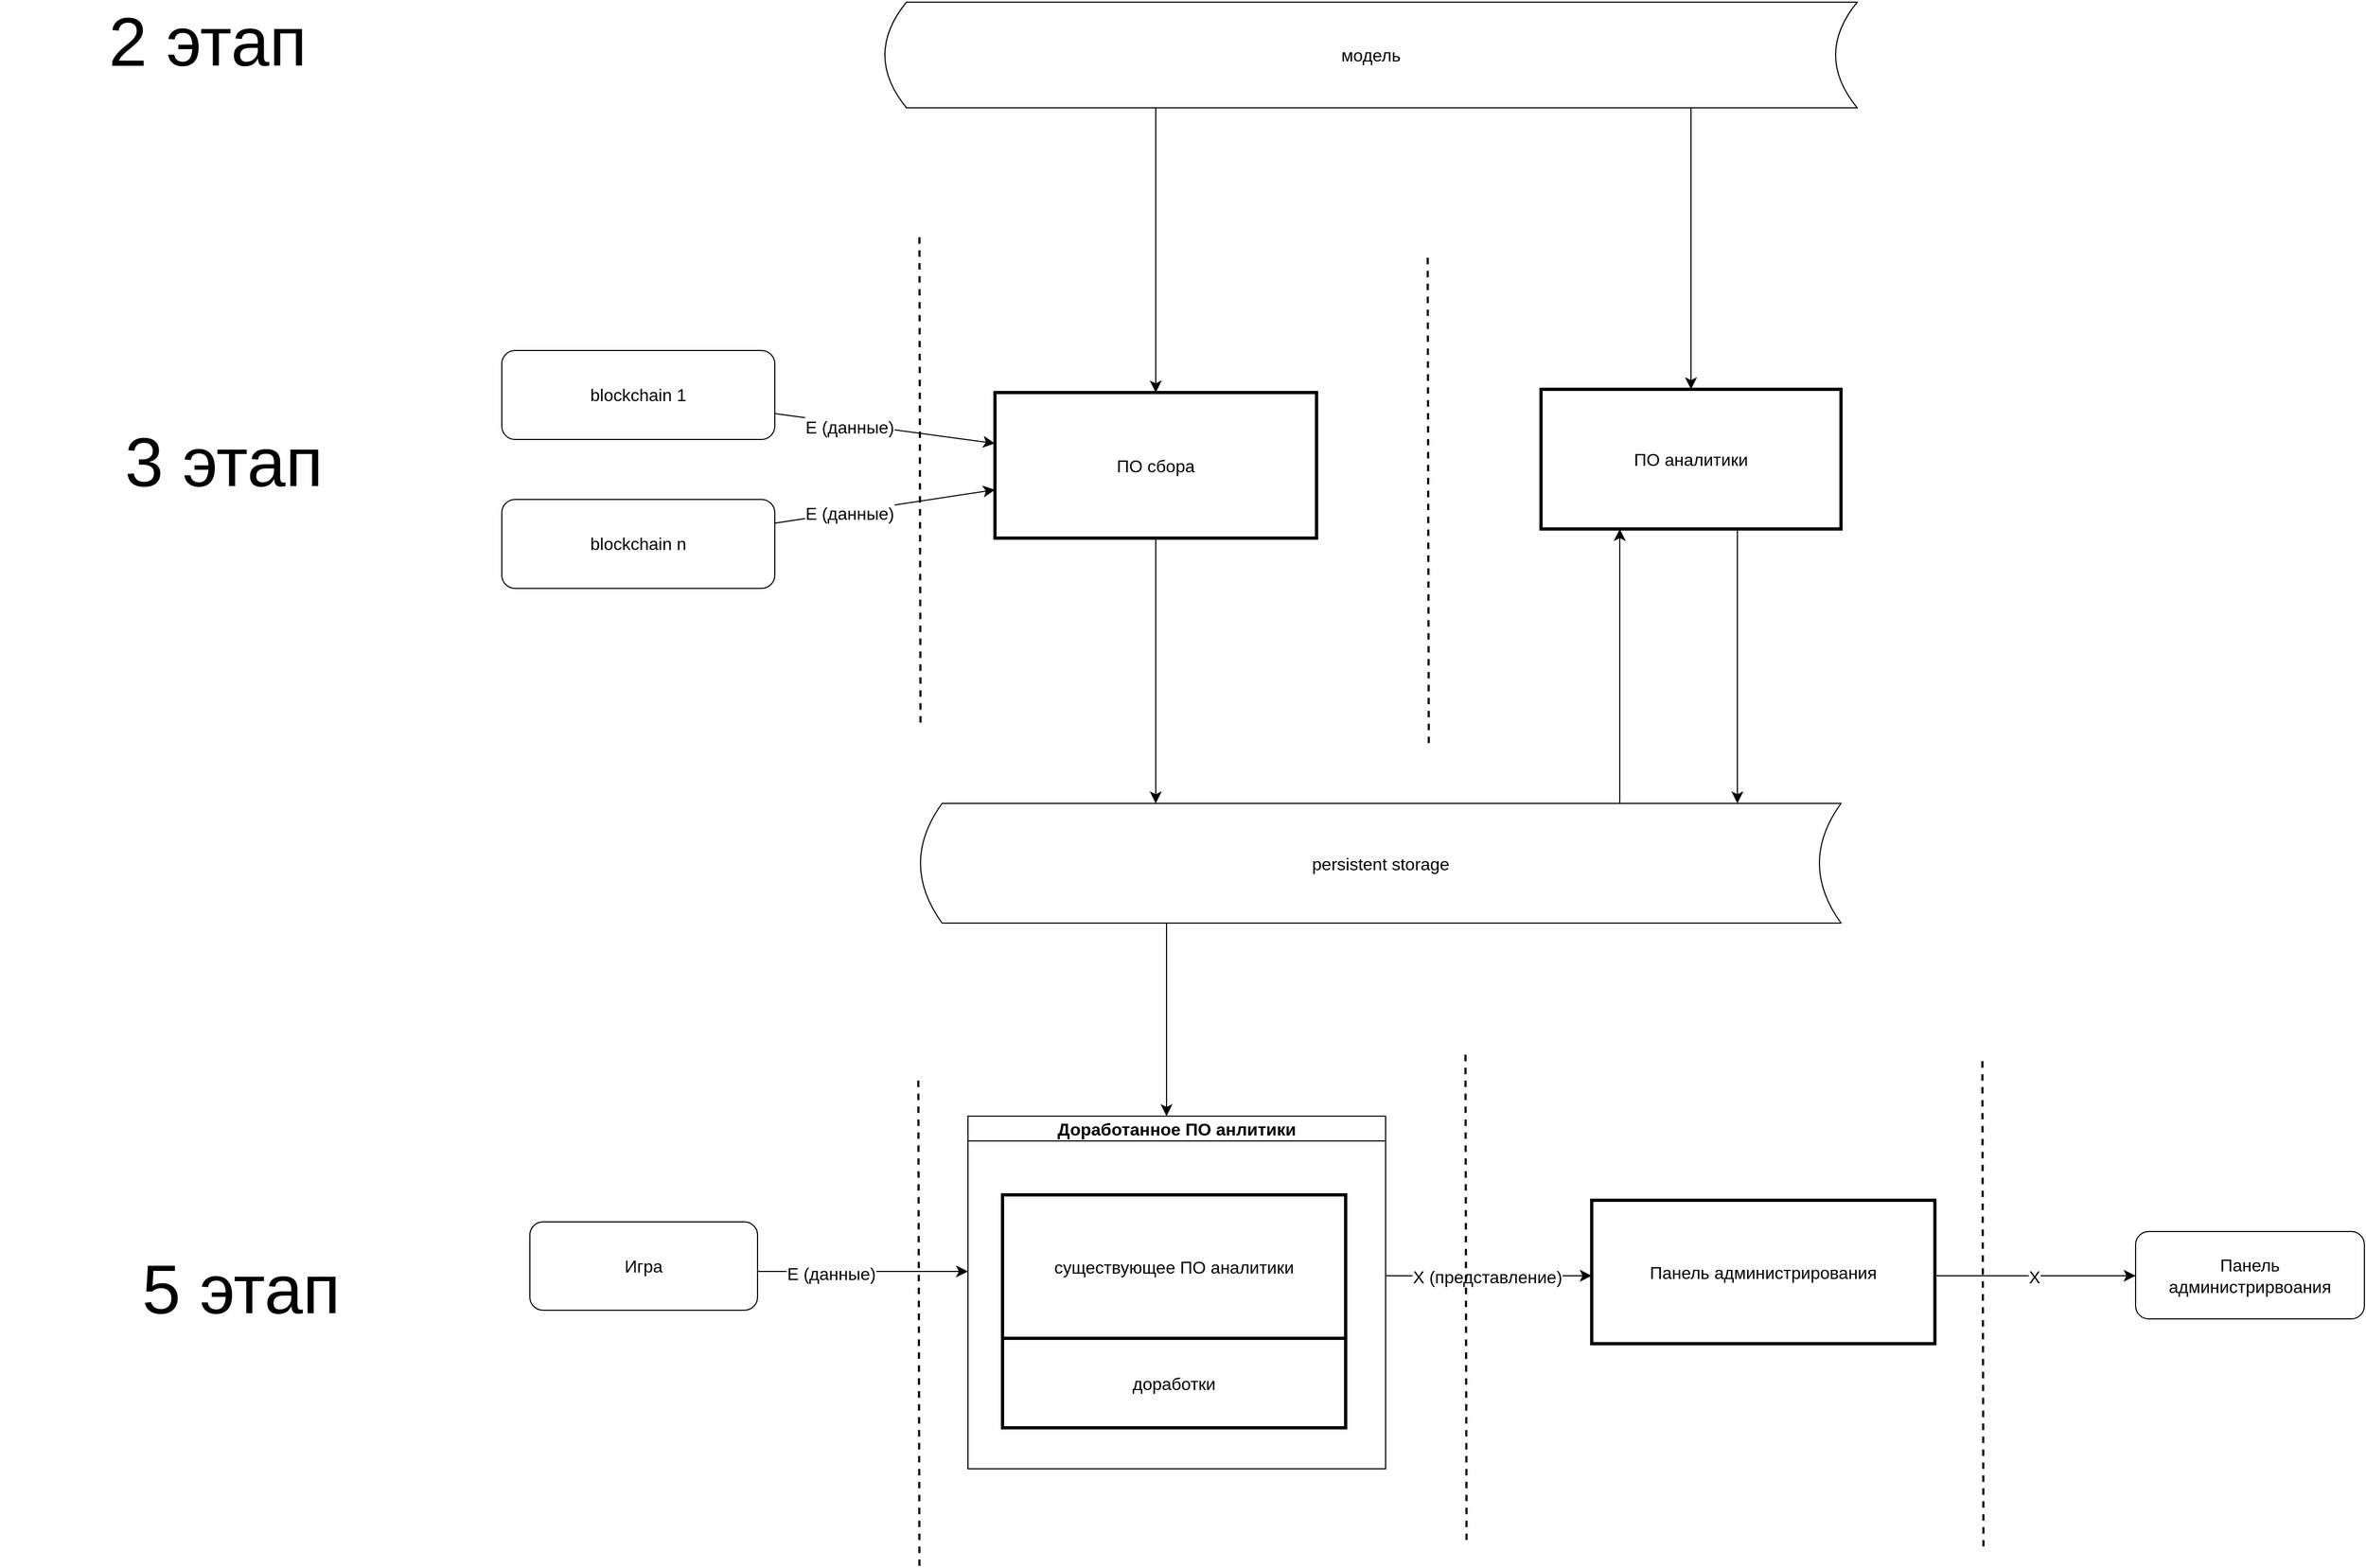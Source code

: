 <mxfile version="21.1.7" type="github">
  <diagram name="Страница 1" id="xeV2qMJRbDBGLSl03ngG">
    <mxGraphModel dx="5185" dy="2833" grid="0" gridSize="10" guides="1" tooltips="1" connect="1" arrows="1" fold="1" page="0" pageScale="1" pageWidth="1169" pageHeight="827" math="0" shadow="0">
      <root>
        <mxCell id="0" />
        <mxCell id="1" parent="0" />
        <mxCell id="aZ56e61Ap_UxTNbySK6G-48" style="edgeStyle=elbowEdgeStyle;rounded=0;orthogonalLoop=1;jettySize=auto;html=1;fontSize=12;startSize=8;endSize=8;startArrow=classic;startFill=1;endArrow=none;endFill=0;elbow=vertical;" edge="1" parent="1" source="aZ56e61Ap_UxTNbySK6G-60" target="aZ56e61Ap_UxTNbySK6G-55">
          <mxGeometry relative="1" as="geometry">
            <Array as="points">
              <mxPoint x="33" y="1122" />
            </Array>
          </mxGeometry>
        </mxCell>
        <mxCell id="aZ56e61Ap_UxTNbySK6G-56" value="X (представление)" style="edgeLabel;html=1;align=center;verticalAlign=middle;resizable=0;points=[];fontSize=16;" vertex="1" connectable="0" parent="aZ56e61Ap_UxTNbySK6G-48">
          <mxGeometry x="0.189" y="-4" relative="1" as="geometry">
            <mxPoint x="16" y="5" as="offset" />
          </mxGeometry>
        </mxCell>
        <mxCell id="aZ56e61Ap_UxTNbySK6G-1" value="Панель администрирвоания" style="rounded=1;whiteSpace=wrap;html=1;fontSize=16;" vertex="1" parent="1">
          <mxGeometry x="556" y="1081" width="212" height="81" as="geometry" />
        </mxCell>
        <mxCell id="aZ56e61Ap_UxTNbySK6G-14" style="edgeStyle=elbowEdgeStyle;rounded=0;orthogonalLoop=1;jettySize=auto;html=1;fontSize=12;startSize=8;endSize=8;" edge="1" parent="1" source="aZ56e61Ap_UxTNbySK6G-11" target="aZ56e61Ap_UxTNbySK6G-3">
          <mxGeometry relative="1" as="geometry">
            <mxPoint x="497" y="1063" as="sourcePoint" />
            <mxPoint x="155" y="890" as="targetPoint" />
            <Array as="points">
              <mxPoint x="78" y="582" />
            </Array>
          </mxGeometry>
        </mxCell>
        <mxCell id="aZ56e61Ap_UxTNbySK6G-49" style="edgeStyle=elbowEdgeStyle;rounded=0;orthogonalLoop=1;jettySize=auto;html=1;fontSize=12;startSize=8;endSize=8;" edge="1" parent="1" source="aZ56e61Ap_UxTNbySK6G-11" target="aZ56e61Ap_UxTNbySK6G-55">
          <mxGeometry relative="1" as="geometry">
            <Array as="points">
              <mxPoint x="-342" y="903" />
            </Array>
          </mxGeometry>
        </mxCell>
        <mxCell id="aZ56e61Ap_UxTNbySK6G-11" value="persistent storage" style="shape=dataStorage;whiteSpace=wrap;html=1;fixedSize=1;fontSize=16;" vertex="1" parent="1">
          <mxGeometry x="-570" y="684" width="853" height="111" as="geometry" />
        </mxCell>
        <mxCell id="aZ56e61Ap_UxTNbySK6G-17" style="edgeStyle=elbowEdgeStyle;rounded=0;orthogonalLoop=1;jettySize=auto;html=1;fontSize=12;startSize=8;endSize=8;" edge="1" parent="1" source="aZ56e61Ap_UxTNbySK6G-15" target="aZ56e61Ap_UxTNbySK6G-55">
          <mxGeometry relative="1" as="geometry">
            <mxPoint x="-503" y="884" as="targetPoint" />
            <Array as="points">
              <mxPoint x="-616" y="1118" />
              <mxPoint x="-648" y="1087" />
              <mxPoint x="-498" y="888" />
            </Array>
          </mxGeometry>
        </mxCell>
        <mxCell id="aZ56e61Ap_UxTNbySK6G-57" value="E (данные)" style="edgeLabel;html=1;align=center;verticalAlign=middle;resizable=0;points=[];fontSize=16;" vertex="1" connectable="0" parent="aZ56e61Ap_UxTNbySK6G-17">
          <mxGeometry x="-0.306" y="3" relative="1" as="geometry">
            <mxPoint y="5" as="offset" />
          </mxGeometry>
        </mxCell>
        <mxCell id="aZ56e61Ap_UxTNbySK6G-15" value="Игра" style="rounded=1;whiteSpace=wrap;html=1;fontSize=16;" vertex="1" parent="1">
          <mxGeometry x="-932" y="1072" width="211" height="82" as="geometry" />
        </mxCell>
        <mxCell id="aZ56e61Ap_UxTNbySK6G-19" style="edgeStyle=none;curved=1;rounded=0;orthogonalLoop=1;jettySize=auto;html=1;fontSize=12;startSize=8;endSize=8;" edge="1" parent="1" source="aZ56e61Ap_UxTNbySK6G-18" target="aZ56e61Ap_UxTNbySK6G-4">
          <mxGeometry relative="1" as="geometry" />
        </mxCell>
        <mxCell id="aZ56e61Ap_UxTNbySK6G-58" value="E (данные)" style="edgeLabel;html=1;align=center;verticalAlign=middle;resizable=0;points=[];fontSize=16;" vertex="1" connectable="0" parent="aZ56e61Ap_UxTNbySK6G-19">
          <mxGeometry x="-0.324" y="-3" relative="1" as="geometry">
            <mxPoint as="offset" />
          </mxGeometry>
        </mxCell>
        <mxCell id="aZ56e61Ap_UxTNbySK6G-18" value="blockchain 1" style="rounded=1;whiteSpace=wrap;html=1;fontSize=16;glass=0;" vertex="1" parent="1">
          <mxGeometry x="-958" y="264.0" width="253" height="82.55" as="geometry" />
        </mxCell>
        <mxCell id="aZ56e61Ap_UxTNbySK6G-21" style="edgeStyle=elbowEdgeStyle;rounded=0;orthogonalLoop=1;jettySize=auto;html=1;fontSize=12;startSize=8;endSize=8;" edge="1" parent="1" source="aZ56e61Ap_UxTNbySK6G-4" target="aZ56e61Ap_UxTNbySK6G-11">
          <mxGeometry relative="1" as="geometry" />
        </mxCell>
        <mxCell id="aZ56e61Ap_UxTNbySK6G-23" style="edgeStyle=none;curved=1;rounded=0;orthogonalLoop=1;jettySize=auto;html=1;fontSize=12;startSize=8;endSize=8;" edge="1" parent="1" source="aZ56e61Ap_UxTNbySK6G-22" target="aZ56e61Ap_UxTNbySK6G-4">
          <mxGeometry relative="1" as="geometry" />
        </mxCell>
        <mxCell id="aZ56e61Ap_UxTNbySK6G-59" value="Е (данные)" style="edgeLabel;html=1;align=center;verticalAlign=middle;resizable=0;points=[];fontSize=16;" vertex="1" connectable="0" parent="aZ56e61Ap_UxTNbySK6G-23">
          <mxGeometry x="-0.329" y="-1" relative="1" as="geometry">
            <mxPoint as="offset" />
          </mxGeometry>
        </mxCell>
        <mxCell id="aZ56e61Ap_UxTNbySK6G-22" value="blockchain n" style="rounded=1;whiteSpace=wrap;html=1;fontSize=16;glass=0;" vertex="1" parent="1">
          <mxGeometry x="-958" y="402.11" width="253" height="82.55" as="geometry" />
        </mxCell>
        <mxCell id="aZ56e61Ap_UxTNbySK6G-24" value="" style="endArrow=none;dashed=1;html=1;strokeWidth=2;rounded=0;fontSize=12;startSize=8;endSize=8;curved=1;" edge="1" parent="1">
          <mxGeometry width="50" height="50" relative="1" as="geometry">
            <mxPoint x="-99" y="628" as="sourcePoint" />
            <mxPoint x="-100" y="176" as="targetPoint" />
          </mxGeometry>
        </mxCell>
        <mxCell id="aZ56e61Ap_UxTNbySK6G-25" value="3 этап" style="text;html=1;strokeColor=none;fillColor=none;align=center;verticalAlign=middle;whiteSpace=wrap;rounded=0;fontSize=64;" vertex="1" parent="1">
          <mxGeometry x="-1408" y="353" width="385" height="30" as="geometry" />
        </mxCell>
        <mxCell id="aZ56e61Ap_UxTNbySK6G-26" value="5 этап" style="text;html=1;strokeColor=none;fillColor=none;align=center;verticalAlign=middle;whiteSpace=wrap;rounded=0;fontSize=64;" vertex="1" parent="1">
          <mxGeometry x="-1392" y="1120" width="385" height="30" as="geometry" />
        </mxCell>
        <mxCell id="aZ56e61Ap_UxTNbySK6G-4" value="ПО сбора" style="rounded=0;whiteSpace=wrap;html=1;fontSize=16;strokeWidth=3;" vertex="1" parent="1">
          <mxGeometry x="-501" y="303" width="298" height="135" as="geometry" />
        </mxCell>
        <mxCell id="aZ56e61Ap_UxTNbySK6G-3" value="ПО аналитики" style="rounded=0;whiteSpace=wrap;html=1;fontSize=16;strokeWidth=3;" vertex="1" parent="1">
          <mxGeometry x="5" y="300" width="278" height="129.5" as="geometry" />
        </mxCell>
        <mxCell id="aZ56e61Ap_UxTNbySK6G-29" value="" style="endArrow=none;dashed=1;html=1;strokeWidth=2;rounded=0;fontSize=12;startSize=8;endSize=8;curved=1;" edge="1" parent="1">
          <mxGeometry width="50" height="50" relative="1" as="geometry">
            <mxPoint x="-570" y="609" as="sourcePoint" />
            <mxPoint x="-571" y="157" as="targetPoint" />
          </mxGeometry>
        </mxCell>
        <mxCell id="aZ56e61Ap_UxTNbySK6G-32" style="edgeStyle=elbowEdgeStyle;rounded=0;orthogonalLoop=1;jettySize=auto;html=1;fontSize=12;startSize=8;endSize=8;" edge="1" parent="1" source="aZ56e61Ap_UxTNbySK6G-3" target="aZ56e61Ap_UxTNbySK6G-11">
          <mxGeometry relative="1" as="geometry">
            <mxPoint x="88" y="721" as="sourcePoint" />
            <mxPoint x="88" y="440" as="targetPoint" />
            <Array as="points">
              <mxPoint x="187" y="536" />
              <mxPoint x="226" y="555" />
              <mxPoint x="88" y="592" />
            </Array>
          </mxGeometry>
        </mxCell>
        <mxCell id="aZ56e61Ap_UxTNbySK6G-33" value="" style="endArrow=none;dashed=1;html=1;strokeWidth=2;rounded=0;fontSize=12;startSize=8;endSize=8;curved=1;" edge="1" parent="1">
          <mxGeometry width="50" height="50" relative="1" as="geometry">
            <mxPoint x="-571" y="1391" as="sourcePoint" />
            <mxPoint x="-572" y="939" as="targetPoint" />
          </mxGeometry>
        </mxCell>
        <mxCell id="aZ56e61Ap_UxTNbySK6G-39" style="edgeStyle=elbowEdgeStyle;rounded=0;orthogonalLoop=1;jettySize=auto;html=1;fontSize=12;startSize=8;endSize=8;" edge="1" parent="1" source="aZ56e61Ap_UxTNbySK6G-37" target="aZ56e61Ap_UxTNbySK6G-3">
          <mxGeometry relative="1" as="geometry" />
        </mxCell>
        <mxCell id="aZ56e61Ap_UxTNbySK6G-37" value="модель" style="shape=dataStorage;whiteSpace=wrap;html=1;fixedSize=1;fontSize=16;" vertex="1" parent="1">
          <mxGeometry x="-603" y="-59" width="901" height="98" as="geometry" />
        </mxCell>
        <mxCell id="aZ56e61Ap_UxTNbySK6G-38" value="2 этап" style="text;html=1;strokeColor=none;fillColor=none;align=center;verticalAlign=middle;whiteSpace=wrap;rounded=0;fontSize=64;" vertex="1" parent="1">
          <mxGeometry x="-1423" y="-37" width="385" height="30" as="geometry" />
        </mxCell>
        <mxCell id="aZ56e61Ap_UxTNbySK6G-50" value="" style="endArrow=none;dashed=1;html=1;strokeWidth=2;rounded=0;fontSize=12;startSize=8;endSize=8;curved=1;" edge="1" parent="1">
          <mxGeometry width="50" height="50" relative="1" as="geometry">
            <mxPoint x="-64" y="1367" as="sourcePoint" />
            <mxPoint x="-65" y="915" as="targetPoint" />
          </mxGeometry>
        </mxCell>
        <mxCell id="aZ56e61Ap_UxTNbySK6G-55" value="Доработанное ПО анлитики" style="swimlane;whiteSpace=wrap;html=1;fontSize=16;" vertex="1" parent="1">
          <mxGeometry x="-526" y="974" width="387" height="327" as="geometry" />
        </mxCell>
        <mxCell id="aZ56e61Ap_UxTNbySK6G-35" value="существующее ПО аналитики" style="rounded=0;whiteSpace=wrap;html=1;fontSize=16;strokeWidth=3;" vertex="1" parent="aZ56e61Ap_UxTNbySK6G-55">
          <mxGeometry x="32" y="73" width="318" height="133" as="geometry" />
        </mxCell>
        <mxCell id="aZ56e61Ap_UxTNbySK6G-36" value="доработки" style="rounded=0;whiteSpace=wrap;html=1;fontSize=16;strokeWidth=3;" vertex="1" parent="aZ56e61Ap_UxTNbySK6G-55">
          <mxGeometry x="32" y="206" width="318" height="83" as="geometry" />
        </mxCell>
        <mxCell id="aZ56e61Ap_UxTNbySK6G-60" value="Панель администрирования" style="rounded=0;whiteSpace=wrap;html=1;fontSize=16;strokeWidth=3;" vertex="1" parent="1">
          <mxGeometry x="52" y="1052" width="318" height="133" as="geometry" />
        </mxCell>
        <mxCell id="aZ56e61Ap_UxTNbySK6G-61" value="" style="endArrow=none;dashed=1;html=1;strokeWidth=2;rounded=0;fontSize=12;startSize=8;endSize=8;curved=1;" edge="1" parent="1">
          <mxGeometry width="50" height="50" relative="1" as="geometry">
            <mxPoint x="415" y="1373" as="sourcePoint" />
            <mxPoint x="414" y="921" as="targetPoint" />
          </mxGeometry>
        </mxCell>
        <mxCell id="aZ56e61Ap_UxTNbySK6G-62" style="edgeStyle=elbowEdgeStyle;rounded=0;orthogonalLoop=1;jettySize=auto;html=1;fontSize=12;startSize=8;endSize=8;startArrow=classic;startFill=1;endArrow=none;endFill=0;elbow=vertical;" edge="1" parent="1" source="aZ56e61Ap_UxTNbySK6G-1" target="aZ56e61Ap_UxTNbySK6G-60">
          <mxGeometry relative="1" as="geometry">
            <mxPoint x="62" y="1132" as="sourcePoint" />
            <mxPoint x="52" y="1303" as="targetPoint" />
            <Array as="points">
              <mxPoint x="439" y="1122" />
            </Array>
          </mxGeometry>
        </mxCell>
        <mxCell id="aZ56e61Ap_UxTNbySK6G-63" value="X" style="edgeLabel;html=1;align=center;verticalAlign=middle;resizable=0;points=[];fontSize=16;" vertex="1" connectable="0" parent="aZ56e61Ap_UxTNbySK6G-62">
          <mxGeometry x="0.189" y="-4" relative="1" as="geometry">
            <mxPoint x="16" y="5" as="offset" />
          </mxGeometry>
        </mxCell>
        <mxCell id="aZ56e61Ap_UxTNbySK6G-64" style="edgeStyle=elbowEdgeStyle;rounded=0;orthogonalLoop=1;jettySize=auto;html=1;fontSize=12;startSize=8;endSize=8;" edge="1" parent="1" source="aZ56e61Ap_UxTNbySK6G-37" target="aZ56e61Ap_UxTNbySK6G-4">
          <mxGeometry relative="1" as="geometry">
            <mxPoint x="153" y="49" as="sourcePoint" />
            <mxPoint x="153" y="310" as="targetPoint" />
          </mxGeometry>
        </mxCell>
      </root>
    </mxGraphModel>
  </diagram>
</mxfile>

